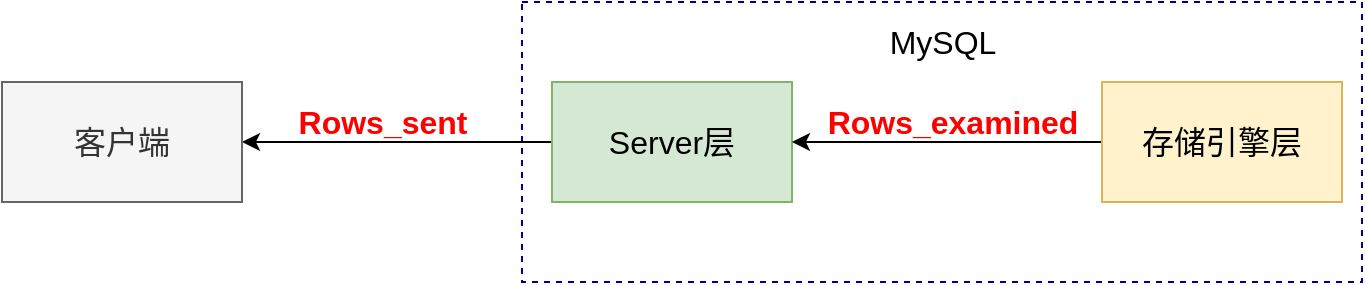 <mxfile version="13.7.3" type="github">
  <diagram id="xIn0u93DGuyH1k4eNiVx" name="Page-1">
    <mxGraphModel dx="1038" dy="548" grid="1" gridSize="10" guides="1" tooltips="1" connect="1" arrows="1" fold="1" page="1" pageScale="1" pageWidth="827" pageHeight="1169" math="0" shadow="0">
      <root>
        <mxCell id="0" />
        <mxCell id="1" parent="0" />
        <mxCell id="sz_v7gkkLkbEUOMnv0yc-12" value="" style="rounded=0;whiteSpace=wrap;html=1;fontSize=16;fontColor=#FF0000;dashed=1;strokeColor=#000099;" vertex="1" parent="1">
          <mxGeometry x="310" y="160" width="420" height="140" as="geometry" />
        </mxCell>
        <mxCell id="sz_v7gkkLkbEUOMnv0yc-6" style="edgeStyle=orthogonalEdgeStyle;rounded=0;orthogonalLoop=1;jettySize=auto;html=1;exitX=0;exitY=0.5;exitDx=0;exitDy=0;fontSize=16;" edge="1" parent="1" source="sz_v7gkkLkbEUOMnv0yc-1" target="sz_v7gkkLkbEUOMnv0yc-3">
          <mxGeometry relative="1" as="geometry" />
        </mxCell>
        <mxCell id="sz_v7gkkLkbEUOMnv0yc-1" value="Server层" style="rounded=0;whiteSpace=wrap;html=1;fontSize=16;fillColor=#d5e8d4;strokeColor=#82b366;" vertex="1" parent="1">
          <mxGeometry x="325" y="200" width="120" height="60" as="geometry" />
        </mxCell>
        <mxCell id="sz_v7gkkLkbEUOMnv0yc-4" style="edgeStyle=orthogonalEdgeStyle;rounded=0;orthogonalLoop=1;jettySize=auto;html=1;exitX=0;exitY=0.5;exitDx=0;exitDy=0;entryX=1;entryY=0.5;entryDx=0;entryDy=0;fontSize=16;" edge="1" parent="1" source="sz_v7gkkLkbEUOMnv0yc-2" target="sz_v7gkkLkbEUOMnv0yc-1">
          <mxGeometry relative="1" as="geometry" />
        </mxCell>
        <mxCell id="sz_v7gkkLkbEUOMnv0yc-2" value="存储引擎层" style="rounded=0;whiteSpace=wrap;html=1;fontSize=16;fillColor=#fff2cc;strokeColor=#d6b656;" vertex="1" parent="1">
          <mxGeometry x="600" y="200" width="120" height="60" as="geometry" />
        </mxCell>
        <mxCell id="sz_v7gkkLkbEUOMnv0yc-3" value="客户端" style="rounded=0;whiteSpace=wrap;html=1;fontSize=16;fillColor=#f5f5f5;strokeColor=#666666;fontColor=#333333;" vertex="1" parent="1">
          <mxGeometry x="50" y="200" width="120" height="60" as="geometry" />
        </mxCell>
        <mxCell id="sz_v7gkkLkbEUOMnv0yc-8" value="Rows_examined" style="text;html=1;align=center;verticalAlign=middle;resizable=0;points=[];autosize=1;fontSize=16;fontColor=#FF0000;fontStyle=1" vertex="1" parent="1">
          <mxGeometry x="455" y="210" width="140" height="20" as="geometry" />
        </mxCell>
        <mxCell id="sz_v7gkkLkbEUOMnv0yc-9" value="Rows_sent" style="text;html=1;align=center;verticalAlign=middle;resizable=0;points=[];autosize=1;fontSize=16;fontColor=#FF0000;fontStyle=1" vertex="1" parent="1">
          <mxGeometry x="190" y="210" width="100" height="20" as="geometry" />
        </mxCell>
        <mxCell id="sz_v7gkkLkbEUOMnv0yc-13" value="&lt;font color=&quot;#000000&quot;&gt;MySQL&lt;/font&gt;" style="text;html=1;align=center;verticalAlign=middle;resizable=0;points=[];autosize=1;fontSize=16;fontColor=#FF0000;" vertex="1" parent="1">
          <mxGeometry x="485" y="170" width="70" height="20" as="geometry" />
        </mxCell>
      </root>
    </mxGraphModel>
  </diagram>
</mxfile>
